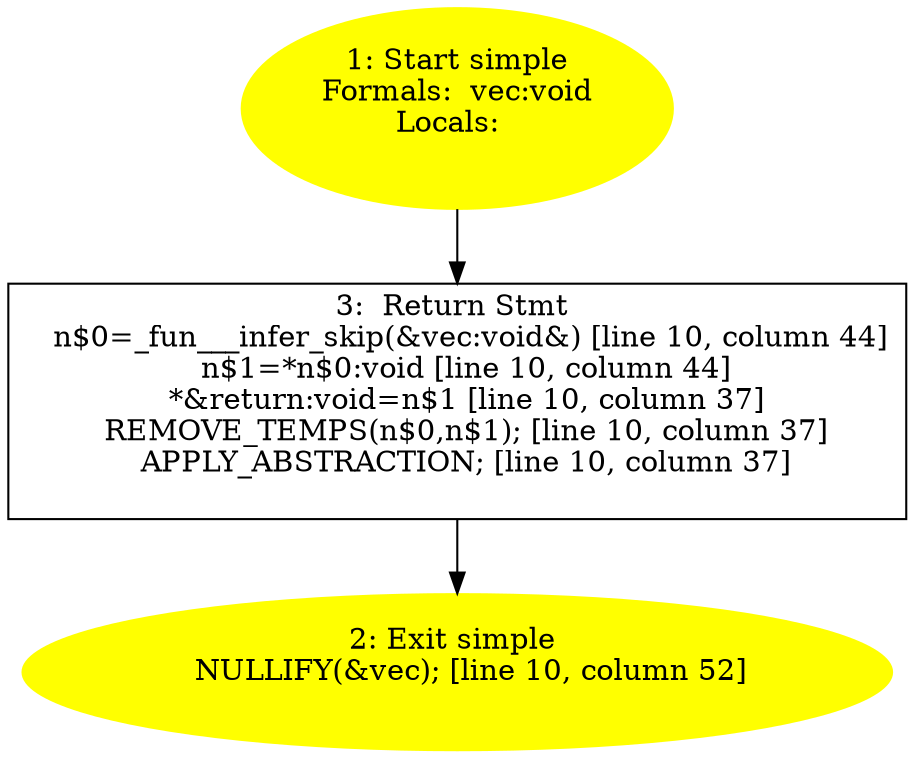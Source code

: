 /* @generated */
digraph cfg {
"simple#17639603251097432993.e5c9feb95ecff69f23df6ce422f34819_1" [label="1: Start simple\nFormals:  vec:void\nLocals:  \n  " color=yellow style=filled]
	

	 "simple#17639603251097432993.e5c9feb95ecff69f23df6ce422f34819_1" -> "simple#17639603251097432993.e5c9feb95ecff69f23df6ce422f34819_3" ;
"simple#17639603251097432993.e5c9feb95ecff69f23df6ce422f34819_2" [label="2: Exit simple \n   NULLIFY(&vec); [line 10, column 52]\n " color=yellow style=filled]
	

"simple#17639603251097432993.e5c9feb95ecff69f23df6ce422f34819_3" [label="3:  Return Stmt \n   n$0=_fun___infer_skip(&vec:void&) [line 10, column 44]\n  n$1=*n$0:void [line 10, column 44]\n  *&return:void=n$1 [line 10, column 37]\n  REMOVE_TEMPS(n$0,n$1); [line 10, column 37]\n  APPLY_ABSTRACTION; [line 10, column 37]\n " shape="box"]
	

	 "simple#17639603251097432993.e5c9feb95ecff69f23df6ce422f34819_3" -> "simple#17639603251097432993.e5c9feb95ecff69f23df6ce422f34819_2" ;
}
